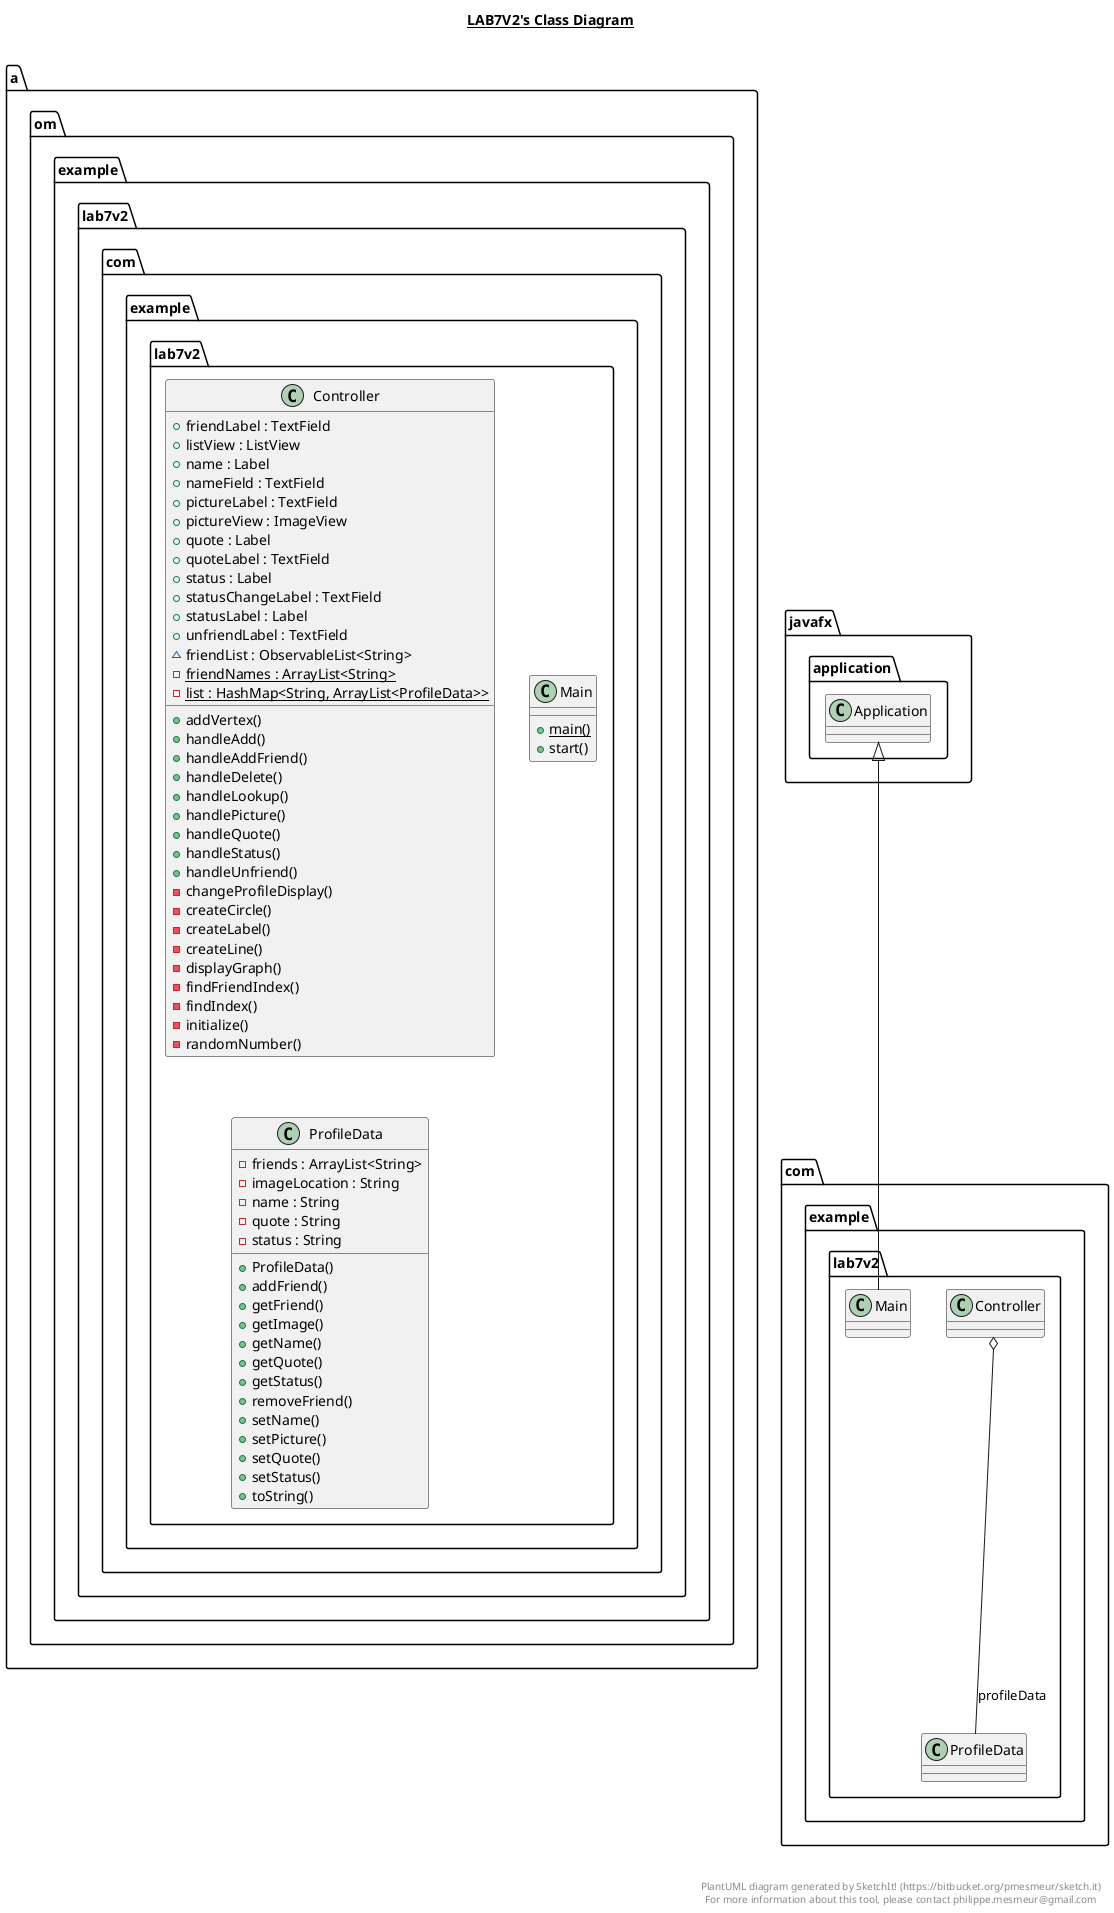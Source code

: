 @startuml

title __LAB7V2's Class Diagram__\n

  namespace a {
    namespace om.example.lab7v2 {
      class com.example.lab7v2.Controller {
          + friendLabel : TextField
          + listView : ListView
          + name : Label
          + nameField : TextField
          + pictureLabel : TextField
          + pictureView : ImageView
          + quote : Label
          + quoteLabel : TextField
          + status : Label
          + statusChangeLabel : TextField
          + statusLabel : Label
          + unfriendLabel : TextField
          ~ friendList : ObservableList<String>
          {static} - friendNames : ArrayList<String>
          {static} - list : HashMap<String, ArrayList<ProfileData>>
          + addVertex()
          + handleAdd()
          + handleAddFriend()
          + handleDelete()
          + handleLookup()
          + handlePicture()
          + handleQuote()
          + handleStatus()
          + handleUnfriend()
          - changeProfileDisplay()
          - createCircle()
          - createLabel()
          - createLine()
          - displayGraph()
          - findFriendIndex()
          - findIndex()
          - initialize()
          - randomNumber()
      }
    }
  }
  

  namespace a {
    namespace om.example.lab7v2 {
      class com.example.lab7v2.Main {
          {static} + main()
          + start()
      }
    }
  }
  

  namespace a {
    namespace om.example.lab7v2 {
      class com.example.lab7v2.ProfileData {
          - friends : ArrayList<String>
          - imageLocation : String
          - name : String
          - quote : String
          - status : String
          + ProfileData()
          + addFriend()
          + getFriend()
          + getImage()
          + getName()
          + getQuote()
          + getStatus()
          + removeFriend()
          + setName()
          + setPicture()
          + setQuote()
          + setStatus()
          + toString()
      }
    }
  }
  

  com.example.lab7v2.Controller o-- com.example.lab7v2.ProfileData : profileData
  com.example.lab7v2.Main -up-|> javafx.application.Application


right footer


PlantUML diagram generated by SketchIt! (https://bitbucket.org/pmesmeur/sketch.it)
For more information about this tool, please contact philippe.mesmeur@gmail.com
endfooter

@enduml
